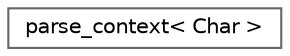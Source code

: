 digraph "类继承关系图"
{
 // LATEX_PDF_SIZE
  bgcolor="transparent";
  edge [fontname=Helvetica,fontsize=10,labelfontname=Helvetica,labelfontsize=10];
  node [fontname=Helvetica,fontsize=10,shape=box,height=0.2,width=0.4];
  rankdir="LR";
  Node0 [id="Node000000",label="parse_context\< Char \>",height=0.2,width=0.4,color="grey40", fillcolor="white", style="filled",URL="$classparse__context.html",tooltip="Parsing context consisting of a format string range being parsed and an argument counter for automati..."];
}
